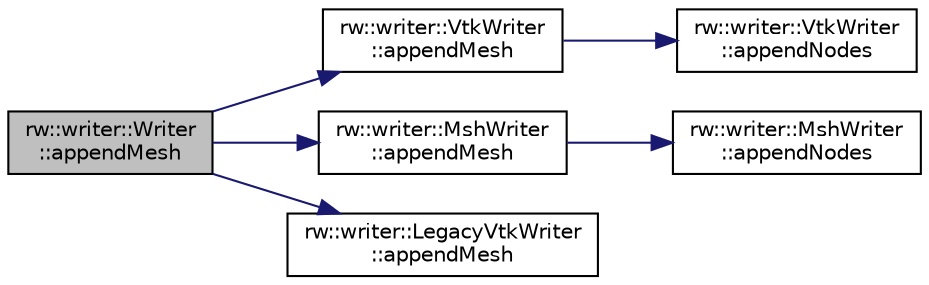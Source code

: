 digraph "rw::writer::Writer::appendMesh"
{
  edge [fontname="Helvetica",fontsize="10",labelfontname="Helvetica",labelfontsize="10"];
  node [fontname="Helvetica",fontsize="10",shape=record];
  rankdir="LR";
  Node33 [label="rw::writer::Writer\l::appendMesh",height=0.2,width=0.4,color="black", fillcolor="grey75", style="filled", fontcolor="black"];
  Node33 -> Node34 [color="midnightblue",fontsize="10",style="solid",fontname="Helvetica"];
  Node34 [label="rw::writer::VtkWriter\l::appendMesh",height=0.2,width=0.4,color="black", fillcolor="white", style="filled",URL="$classrw_1_1writer_1_1VtkWriter.html#ae5738bc7b88ef0f8d79ea4d88400c34a",tooltip="Writes the mesh data to file. "];
  Node34 -> Node35 [color="midnightblue",fontsize="10",style="solid",fontname="Helvetica"];
  Node35 [label="rw::writer::VtkWriter\l::appendNodes",height=0.2,width=0.4,color="black", fillcolor="white", style="filled",URL="$classrw_1_1writer_1_1VtkWriter.html#abd079eee2cd7dd7ec20128201625342b",tooltip="Writes the nodes to the file. "];
  Node33 -> Node36 [color="midnightblue",fontsize="10",style="solid",fontname="Helvetica"];
  Node36 [label="rw::writer::MshWriter\l::appendMesh",height=0.2,width=0.4,color="black", fillcolor="white", style="filled",URL="$classrw_1_1writer_1_1MshWriter.html#a231050f78dd97779eb0118cf5e3c9f80",tooltip="Writes the mesh data to file. "];
  Node36 -> Node37 [color="midnightblue",fontsize="10",style="solid",fontname="Helvetica"];
  Node37 [label="rw::writer::MshWriter\l::appendNodes",height=0.2,width=0.4,color="black", fillcolor="white", style="filled",URL="$classrw_1_1writer_1_1MshWriter.html#a57c9d8f7a79da6517a4889a78a067e82",tooltip="Writes the nodes to the file. "];
  Node33 -> Node38 [color="midnightblue",fontsize="10",style="solid",fontname="Helvetica"];
  Node38 [label="rw::writer::LegacyVtkWriter\l::appendMesh",height=0.2,width=0.4,color="black", fillcolor="white", style="filled",URL="$classrw_1_1writer_1_1LegacyVtkWriter.html#a01eb52f5d2183f304906ba9a01eceaf8",tooltip="Writes the mesh data to file. "];
}
